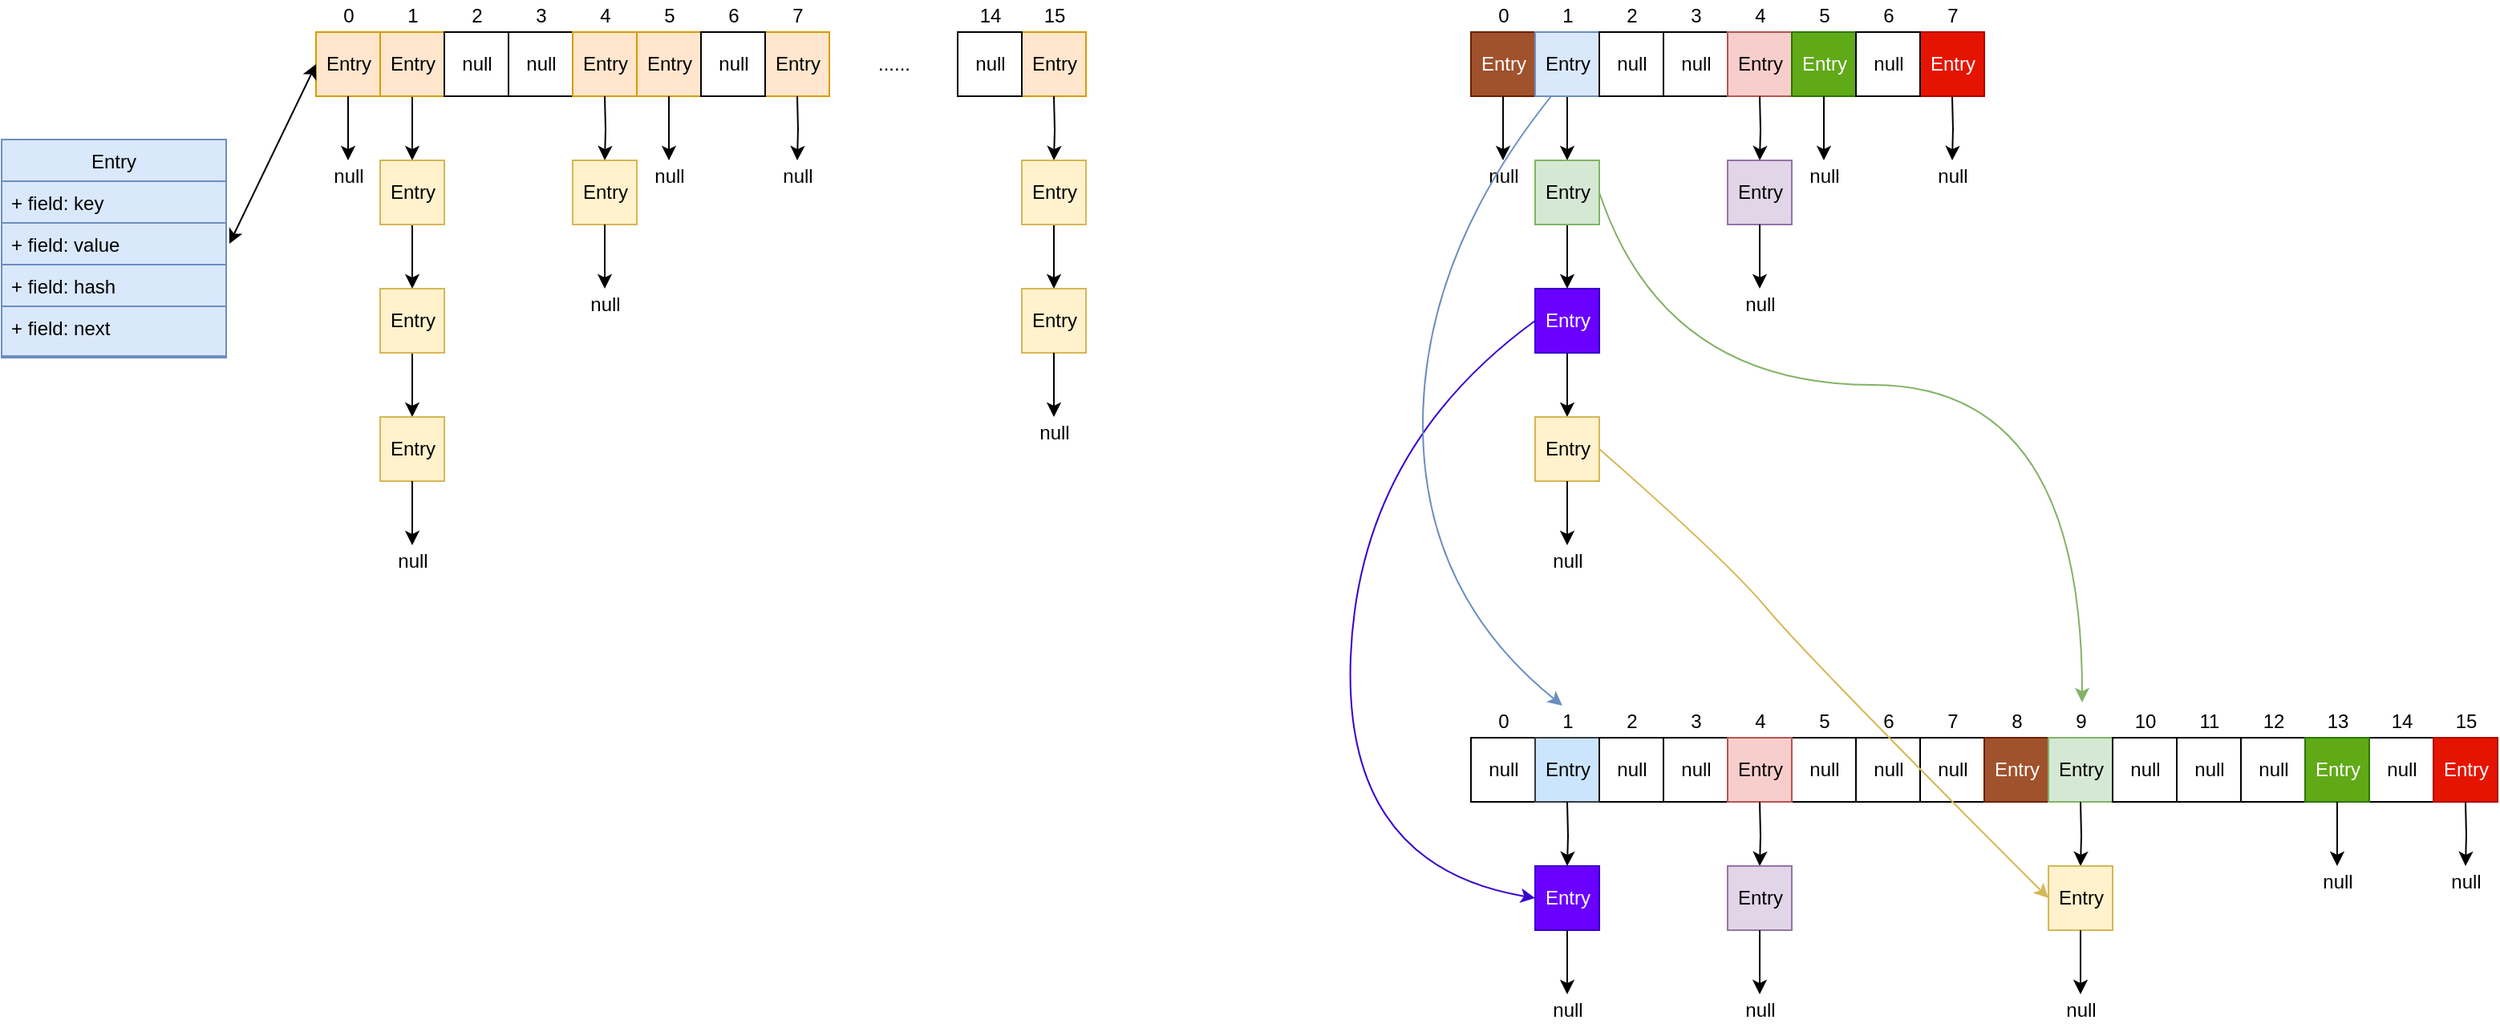 <mxfile version="12.6.6" type="github">
  <diagram id="ZE1dcEC-oXQNiClBX9GM" name="Page-1">
    <mxGraphModel dx="1298" dy="834" grid="0" gridSize="10" guides="1" tooltips="1" connect="1" arrows="1" fold="1" page="1" pageScale="1" pageWidth="4681" pageHeight="3300" math="0" shadow="0">
      <root>
        <mxCell id="0"/>
        <mxCell id="1" parent="0"/>
        <mxCell id="zfvz7pKc-0p7qrI4NE3v-2" value="Entry" style="html=1;fillColor=#ffe6cc;strokeColor=#d79b00;" parent="1" vertex="1">
          <mxGeometry x="400" y="200" width="40" height="40" as="geometry"/>
        </mxCell>
        <mxCell id="zfvz7pKc-0p7qrI4NE3v-28" value="" style="edgeStyle=orthogonalEdgeStyle;rounded=0;orthogonalLoop=1;jettySize=auto;html=1;" parent="1" source="zfvz7pKc-0p7qrI4NE3v-10" target="zfvz7pKc-0p7qrI4NE3v-27" edge="1">
          <mxGeometry relative="1" as="geometry"/>
        </mxCell>
        <mxCell id="zfvz7pKc-0p7qrI4NE3v-10" value="Entry" style="html=1;fillColor=#ffe6cc;strokeColor=#d79b00;" parent="1" vertex="1">
          <mxGeometry x="440" y="200" width="40" height="40" as="geometry"/>
        </mxCell>
        <mxCell id="zfvz7pKc-0p7qrI4NE3v-11" value="null" style="html=1;fillColor=none;" parent="1" vertex="1">
          <mxGeometry x="480" y="200" width="40" height="40" as="geometry"/>
        </mxCell>
        <mxCell id="zfvz7pKc-0p7qrI4NE3v-12" value="null" style="html=1;fillColor=none;" parent="1" vertex="1">
          <mxGeometry x="520" y="200" width="40" height="40" as="geometry"/>
        </mxCell>
        <mxCell id="zfvz7pKc-0p7qrI4NE3v-13" value="Entry" style="html=1;fillColor=#ffe6cc;strokeColor=#d79b00;" parent="1" vertex="1">
          <mxGeometry x="560" y="200" width="40" height="40" as="geometry"/>
        </mxCell>
        <mxCell id="zfvz7pKc-0p7qrI4NE3v-14" value="Entry" style="html=1;fillColor=#ffe6cc;strokeColor=#d79b00;" parent="1" vertex="1">
          <mxGeometry x="600" y="200" width="40" height="40" as="geometry"/>
        </mxCell>
        <mxCell id="zfvz7pKc-0p7qrI4NE3v-15" value="Entry" style="html=1;fillColor=#ffe6cc;strokeColor=#d79b00;" parent="1" vertex="1">
          <mxGeometry x="680" y="200" width="40" height="40" as="geometry"/>
        </mxCell>
        <mxCell id="zfvz7pKc-0p7qrI4NE3v-16" value="null" style="html=1;fillColor=none;" parent="1" vertex="1">
          <mxGeometry x="640" y="200" width="40" height="40" as="geometry"/>
        </mxCell>
        <mxCell id="zfvz7pKc-0p7qrI4NE3v-17" value="0" style="text;html=1;align=center;verticalAlign=middle;resizable=0;points=[];autosize=1;" parent="1" vertex="1">
          <mxGeometry x="410" y="180" width="20" height="20" as="geometry"/>
        </mxCell>
        <mxCell id="zfvz7pKc-0p7qrI4NE3v-18" value="1" style="text;html=1;align=center;verticalAlign=middle;resizable=0;points=[];autosize=1;" parent="1" vertex="1">
          <mxGeometry x="450" y="180" width="20" height="20" as="geometry"/>
        </mxCell>
        <mxCell id="zfvz7pKc-0p7qrI4NE3v-19" value="2" style="text;html=1;align=center;verticalAlign=middle;resizable=0;points=[];autosize=1;" parent="1" vertex="1">
          <mxGeometry x="490" y="180" width="20" height="20" as="geometry"/>
        </mxCell>
        <mxCell id="zfvz7pKc-0p7qrI4NE3v-20" value="3" style="text;html=1;align=center;verticalAlign=middle;resizable=0;points=[];autosize=1;" parent="1" vertex="1">
          <mxGeometry x="530" y="180" width="20" height="20" as="geometry"/>
        </mxCell>
        <mxCell id="zfvz7pKc-0p7qrI4NE3v-21" value="4" style="text;html=1;align=center;verticalAlign=middle;resizable=0;points=[];autosize=1;" parent="1" vertex="1">
          <mxGeometry x="570" y="180" width="20" height="20" as="geometry"/>
        </mxCell>
        <mxCell id="zfvz7pKc-0p7qrI4NE3v-22" value="5" style="text;html=1;align=center;verticalAlign=middle;resizable=0;points=[];autosize=1;" parent="1" vertex="1">
          <mxGeometry x="610" y="180" width="20" height="20" as="geometry"/>
        </mxCell>
        <mxCell id="zfvz7pKc-0p7qrI4NE3v-23" value="6" style="text;html=1;align=center;verticalAlign=middle;resizable=0;points=[];autosize=1;" parent="1" vertex="1">
          <mxGeometry x="650" y="180" width="20" height="20" as="geometry"/>
        </mxCell>
        <mxCell id="zfvz7pKc-0p7qrI4NE3v-24" value="7" style="text;html=1;align=center;verticalAlign=middle;resizable=0;points=[];autosize=1;" parent="1" vertex="1">
          <mxGeometry x="690" y="180" width="20" height="20" as="geometry"/>
        </mxCell>
        <mxCell id="zfvz7pKc-0p7qrI4NE3v-30" value="" style="edgeStyle=orthogonalEdgeStyle;rounded=0;orthogonalLoop=1;jettySize=auto;html=1;" parent="1" source="zfvz7pKc-0p7qrI4NE3v-27" target="zfvz7pKc-0p7qrI4NE3v-29" edge="1">
          <mxGeometry relative="1" as="geometry"/>
        </mxCell>
        <mxCell id="zfvz7pKc-0p7qrI4NE3v-27" value="Entry" style="html=1;fillColor=#fff2cc;strokeColor=#d6b656;" parent="1" vertex="1">
          <mxGeometry x="440" y="280" width="40" height="40" as="geometry"/>
        </mxCell>
        <mxCell id="zfvz7pKc-0p7qrI4NE3v-32" value="" style="edgeStyle=orthogonalEdgeStyle;rounded=0;orthogonalLoop=1;jettySize=auto;html=1;" parent="1" source="zfvz7pKc-0p7qrI4NE3v-29" target="zfvz7pKc-0p7qrI4NE3v-31" edge="1">
          <mxGeometry relative="1" as="geometry"/>
        </mxCell>
        <mxCell id="zfvz7pKc-0p7qrI4NE3v-29" value="Entry" style="html=1;fillColor=#fff2cc;strokeColor=#d6b656;" parent="1" vertex="1">
          <mxGeometry x="440" y="360" width="40" height="40" as="geometry"/>
        </mxCell>
        <mxCell id="zfvz7pKc-0p7qrI4NE3v-31" value="Entry" style="html=1;fillColor=#fff2cc;strokeColor=#d6b656;" parent="1" vertex="1">
          <mxGeometry x="440" y="440" width="40" height="40" as="geometry"/>
        </mxCell>
        <mxCell id="zfvz7pKc-0p7qrI4NE3v-33" value="null" style="text;html=1;align=center;verticalAlign=middle;resizable=0;points=[];autosize=1;" parent="1" vertex="1">
          <mxGeometry x="445" y="520" width="30" height="20" as="geometry"/>
        </mxCell>
        <mxCell id="zfvz7pKc-0p7qrI4NE3v-37" value="" style="endArrow=classic;html=1;exitX=0.5;exitY=1;exitDx=0;exitDy=0;" parent="1" source="zfvz7pKc-0p7qrI4NE3v-31" target="zfvz7pKc-0p7qrI4NE3v-33" edge="1">
          <mxGeometry width="50" height="50" relative="1" as="geometry">
            <mxPoint x="200" y="610" as="sourcePoint"/>
            <mxPoint x="250" y="560" as="targetPoint"/>
          </mxGeometry>
        </mxCell>
        <mxCell id="zfvz7pKc-0p7qrI4NE3v-38" value="" style="edgeStyle=orthogonalEdgeStyle;rounded=0;orthogonalLoop=1;jettySize=auto;html=1;" parent="1" target="zfvz7pKc-0p7qrI4NE3v-39" edge="1">
          <mxGeometry relative="1" as="geometry">
            <mxPoint x="580" y="240" as="sourcePoint"/>
          </mxGeometry>
        </mxCell>
        <mxCell id="zfvz7pKc-0p7qrI4NE3v-39" value="Entry" style="html=1;fillColor=#fff2cc;strokeColor=#d6b656;" parent="1" vertex="1">
          <mxGeometry x="560" y="280" width="40" height="40" as="geometry"/>
        </mxCell>
        <mxCell id="zfvz7pKc-0p7qrI4NE3v-40" value="null" style="text;html=1;align=center;verticalAlign=middle;resizable=0;points=[];autosize=1;" parent="1" vertex="1">
          <mxGeometry x="565" y="360" width="30" height="20" as="geometry"/>
        </mxCell>
        <mxCell id="zfvz7pKc-0p7qrI4NE3v-41" value="" style="endArrow=classic;html=1;exitX=0.5;exitY=1;exitDx=0;exitDy=0;" parent="1" source="zfvz7pKc-0p7qrI4NE3v-39" target="zfvz7pKc-0p7qrI4NE3v-40" edge="1">
          <mxGeometry width="50" height="50" relative="1" as="geometry">
            <mxPoint x="320" y="450" as="sourcePoint"/>
            <mxPoint x="370" y="400" as="targetPoint"/>
          </mxGeometry>
        </mxCell>
        <mxCell id="zfvz7pKc-0p7qrI4NE3v-42" value="" style="edgeStyle=orthogonalEdgeStyle;rounded=0;orthogonalLoop=1;jettySize=auto;html=1;" parent="1" edge="1">
          <mxGeometry relative="1" as="geometry">
            <mxPoint x="700" y="240" as="sourcePoint"/>
            <mxPoint x="700" y="280" as="targetPoint"/>
          </mxGeometry>
        </mxCell>
        <mxCell id="zfvz7pKc-0p7qrI4NE3v-44" value="null" style="text;html=1;align=center;verticalAlign=middle;resizable=0;points=[];autosize=1;" parent="1" vertex="1">
          <mxGeometry x="685" y="280" width="30" height="20" as="geometry"/>
        </mxCell>
        <mxCell id="zfvz7pKc-0p7qrI4NE3v-46" value="null" style="text;html=1;align=center;verticalAlign=middle;resizable=0;points=[];autosize=1;" parent="1" vertex="1">
          <mxGeometry x="605" y="280" width="30" height="20" as="geometry"/>
        </mxCell>
        <mxCell id="zfvz7pKc-0p7qrI4NE3v-47" value="" style="endArrow=classic;html=1;exitX=0.5;exitY=1;exitDx=0;exitDy=0;" parent="1" target="zfvz7pKc-0p7qrI4NE3v-46" edge="1">
          <mxGeometry width="50" height="50" relative="1" as="geometry">
            <mxPoint x="620" y="240" as="sourcePoint"/>
            <mxPoint x="410" y="320" as="targetPoint"/>
          </mxGeometry>
        </mxCell>
        <mxCell id="zfvz7pKc-0p7qrI4NE3v-48" value="null" style="text;html=1;align=center;verticalAlign=middle;resizable=0;points=[];autosize=1;" parent="1" vertex="1">
          <mxGeometry x="405" y="280" width="30" height="20" as="geometry"/>
        </mxCell>
        <mxCell id="zfvz7pKc-0p7qrI4NE3v-49" value="" style="endArrow=classic;html=1;exitX=0.5;exitY=1;exitDx=0;exitDy=0;" parent="1" target="zfvz7pKc-0p7qrI4NE3v-48" edge="1">
          <mxGeometry width="50" height="50" relative="1" as="geometry">
            <mxPoint x="420" y="240" as="sourcePoint"/>
            <mxPoint x="210" y="320" as="targetPoint"/>
          </mxGeometry>
        </mxCell>
        <mxCell id="zfvz7pKc-0p7qrI4NE3v-51" value="Entry" style="html=1;fillColor=#ffe6cc;strokeColor=#d79b00;" parent="1" vertex="1">
          <mxGeometry x="840" y="200" width="40" height="40" as="geometry"/>
        </mxCell>
        <mxCell id="zfvz7pKc-0p7qrI4NE3v-52" value="null" style="html=1;fillColor=none;" parent="1" vertex="1">
          <mxGeometry x="800" y="200" width="40" height="40" as="geometry"/>
        </mxCell>
        <mxCell id="zfvz7pKc-0p7qrI4NE3v-53" value="14" style="text;html=1;align=center;verticalAlign=middle;resizable=0;points=[];autosize=1;" parent="1" vertex="1">
          <mxGeometry x="805" y="180" width="30" height="20" as="geometry"/>
        </mxCell>
        <mxCell id="zfvz7pKc-0p7qrI4NE3v-54" value="15" style="text;html=1;align=center;verticalAlign=middle;resizable=0;points=[];autosize=1;" parent="1" vertex="1">
          <mxGeometry x="845" y="180" width="30" height="20" as="geometry"/>
        </mxCell>
        <mxCell id="zfvz7pKc-0p7qrI4NE3v-55" value="" style="edgeStyle=orthogonalEdgeStyle;rounded=0;orthogonalLoop=1;jettySize=auto;html=1;" parent="1" target="zfvz7pKc-0p7qrI4NE3v-56" edge="1">
          <mxGeometry relative="1" as="geometry">
            <mxPoint x="860" y="240" as="sourcePoint"/>
          </mxGeometry>
        </mxCell>
        <mxCell id="zfvz7pKc-0p7qrI4NE3v-56" value="Entry" style="html=1;fillColor=none;" parent="1" vertex="1">
          <mxGeometry x="840" y="280" width="40" height="40" as="geometry"/>
        </mxCell>
        <mxCell id="zfvz7pKc-0p7qrI4NE3v-58" value="" style="endArrow=classic;html=1;exitX=0.5;exitY=1;exitDx=0;exitDy=0;" parent="1" source="zfvz7pKc-0p7qrI4NE3v-56" edge="1">
          <mxGeometry width="50" height="50" relative="1" as="geometry">
            <mxPoint x="600" y="450" as="sourcePoint"/>
            <mxPoint x="860" y="360" as="targetPoint"/>
          </mxGeometry>
        </mxCell>
        <mxCell id="zfvz7pKc-0p7qrI4NE3v-59" value="Entry" style="html=1;fillColor=#fff2cc;strokeColor=#d6b656;" parent="1" vertex="1">
          <mxGeometry x="840" y="280" width="40" height="40" as="geometry"/>
        </mxCell>
        <mxCell id="zfvz7pKc-0p7qrI4NE3v-60" value="......" style="text;html=1;align=center;verticalAlign=middle;resizable=0;points=[];autosize=1;" parent="1" vertex="1">
          <mxGeometry x="740" y="210" width="40" height="20" as="geometry"/>
        </mxCell>
        <mxCell id="zfvz7pKc-0p7qrI4NE3v-61" value="Entry" style="html=1;fillColor=#fff2cc;strokeColor=#d6b656;" parent="1" vertex="1">
          <mxGeometry x="840" y="360" width="40" height="40" as="geometry"/>
        </mxCell>
        <mxCell id="zfvz7pKc-0p7qrI4NE3v-62" value="null" style="text;html=1;align=center;verticalAlign=middle;resizable=0;points=[];autosize=1;" parent="1" vertex="1">
          <mxGeometry x="845" y="440" width="30" height="20" as="geometry"/>
        </mxCell>
        <mxCell id="zfvz7pKc-0p7qrI4NE3v-63" value="" style="endArrow=classic;html=1;exitX=0.5;exitY=1;exitDx=0;exitDy=0;" parent="1" target="zfvz7pKc-0p7qrI4NE3v-62" edge="1">
          <mxGeometry width="50" height="50" relative="1" as="geometry">
            <mxPoint x="860" y="400" as="sourcePoint"/>
            <mxPoint x="650" y="480" as="targetPoint"/>
          </mxGeometry>
        </mxCell>
        <mxCell id="zfvz7pKc-0p7qrI4NE3v-64" value="" style="endArrow=classic;startArrow=classic;html=1;exitX=0;exitY=0.5;exitDx=0;exitDy=0;" parent="1" source="zfvz7pKc-0p7qrI4NE3v-2" edge="1">
          <mxGeometry width="50" height="50" relative="1" as="geometry">
            <mxPoint x="397" y="245" as="sourcePoint"/>
            <mxPoint x="346" y="332" as="targetPoint"/>
          </mxGeometry>
        </mxCell>
        <mxCell id="zfvz7pKc-0p7qrI4NE3v-65" value="Entry" style="swimlane;fontStyle=0;childLayout=stackLayout;horizontal=1;startSize=26;fillColor=#dae8fc;horizontalStack=0;resizeParent=1;resizeParentMax=0;resizeLast=0;collapsible=1;marginBottom=0;strokeColor=#6c8ebf;" parent="1" vertex="1">
          <mxGeometry x="204" y="267" width="140" height="104" as="geometry"/>
        </mxCell>
        <mxCell id="zfvz7pKc-0p7qrI4NE3v-66" value="+ field: key" style="text;strokeColor=#6c8ebf;fillColor=#dae8fc;align=left;verticalAlign=top;spacingLeft=4;spacingRight=4;overflow=hidden;rotatable=0;points=[[0,0.5],[1,0.5]];portConstraint=eastwest;" parent="zfvz7pKc-0p7qrI4NE3v-65" vertex="1">
          <mxGeometry y="26" width="140" height="26" as="geometry"/>
        </mxCell>
        <mxCell id="zfvz7pKc-0p7qrI4NE3v-67" value="+ field: value" style="text;strokeColor=#6c8ebf;fillColor=#dae8fc;align=left;verticalAlign=top;spacingLeft=4;spacingRight=4;overflow=hidden;rotatable=0;points=[[0,0.5],[1,0.5]];portConstraint=eastwest;" parent="zfvz7pKc-0p7qrI4NE3v-65" vertex="1">
          <mxGeometry y="52" width="140" height="26" as="geometry"/>
        </mxCell>
        <mxCell id="zfvz7pKc-0p7qrI4NE3v-68" value="+ field: hash" style="text;strokeColor=#6c8ebf;fillColor=#dae8fc;align=left;verticalAlign=top;spacingLeft=4;spacingRight=4;overflow=hidden;rotatable=0;points=[[0,0.5],[1,0.5]];portConstraint=eastwest;" parent="zfvz7pKc-0p7qrI4NE3v-65" vertex="1">
          <mxGeometry y="78" width="140" height="26" as="geometry"/>
        </mxCell>
        <mxCell id="zfvz7pKc-0p7qrI4NE3v-76" value="" style="verticalLabelPosition=bottom;verticalAlign=top;html=1;shape=mxgraph.basic.rect;fillColor2=none;strokeWidth=1;size=20;indent=5;fillColor=#dae8fc;strokeColor=#6c8ebf;" parent="1" vertex="1">
          <mxGeometry x="204" y="371" width="140" height="32" as="geometry"/>
        </mxCell>
        <mxCell id="zfvz7pKc-0p7qrI4NE3v-77" value="+ field: next" style="text;strokeColor=#6c8ebf;fillColor=#dae8fc;align=left;verticalAlign=top;spacingLeft=4;spacingRight=4;overflow=hidden;rotatable=0;points=[[0,0.5],[1,0.5]];portConstraint=eastwest;" parent="1" vertex="1">
          <mxGeometry x="204" y="371" width="140" height="31" as="geometry"/>
        </mxCell>
        <mxCell id="7iUMzvw5YbFCjOhlDMow-22" value="Entry" style="html=1;fillColor=#a0522d;strokeColor=#6D1F00;fontColor=#ffffff;" vertex="1" parent="1">
          <mxGeometry x="1120" y="200" width="40" height="40" as="geometry"/>
        </mxCell>
        <mxCell id="7iUMzvw5YbFCjOhlDMow-23" value="" style="edgeStyle=orthogonalEdgeStyle;rounded=0;orthogonalLoop=1;jettySize=auto;html=1;" edge="1" parent="1" source="7iUMzvw5YbFCjOhlDMow-24" target="7iUMzvw5YbFCjOhlDMow-40">
          <mxGeometry relative="1" as="geometry"/>
        </mxCell>
        <mxCell id="7iUMzvw5YbFCjOhlDMow-24" value="Entry" style="html=1;fillColor=#dae8fc;strokeColor=#6c8ebf;" vertex="1" parent="1">
          <mxGeometry x="1160" y="200" width="40" height="40" as="geometry"/>
        </mxCell>
        <mxCell id="7iUMzvw5YbFCjOhlDMow-25" value="null" style="html=1;fillColor=none;" vertex="1" parent="1">
          <mxGeometry x="1200" y="200" width="40" height="40" as="geometry"/>
        </mxCell>
        <mxCell id="7iUMzvw5YbFCjOhlDMow-26" value="null" style="html=1;fillColor=none;" vertex="1" parent="1">
          <mxGeometry x="1240" y="200" width="40" height="40" as="geometry"/>
        </mxCell>
        <mxCell id="7iUMzvw5YbFCjOhlDMow-27" value="Entry" style="html=1;fillColor=#f8cecc;strokeColor=#b85450;" vertex="1" parent="1">
          <mxGeometry x="1280" y="200" width="40" height="40" as="geometry"/>
        </mxCell>
        <mxCell id="7iUMzvw5YbFCjOhlDMow-28" value="Entry" style="html=1;fillColor=#60a917;strokeColor=#2D7600;fontColor=#ffffff;" vertex="1" parent="1">
          <mxGeometry x="1320" y="200" width="40" height="40" as="geometry"/>
        </mxCell>
        <mxCell id="7iUMzvw5YbFCjOhlDMow-29" value="Entry" style="html=1;fillColor=#e51400;strokeColor=#B20000;fontColor=#ffffff;" vertex="1" parent="1">
          <mxGeometry x="1400" y="200" width="40" height="40" as="geometry"/>
        </mxCell>
        <mxCell id="7iUMzvw5YbFCjOhlDMow-30" value="null" style="html=1;fillColor=none;" vertex="1" parent="1">
          <mxGeometry x="1360" y="200" width="40" height="40" as="geometry"/>
        </mxCell>
        <mxCell id="7iUMzvw5YbFCjOhlDMow-31" value="0" style="text;html=1;align=center;verticalAlign=middle;resizable=0;points=[];autosize=1;" vertex="1" parent="1">
          <mxGeometry x="1130" y="180" width="20" height="20" as="geometry"/>
        </mxCell>
        <mxCell id="7iUMzvw5YbFCjOhlDMow-32" value="1" style="text;html=1;align=center;verticalAlign=middle;resizable=0;points=[];autosize=1;" vertex="1" parent="1">
          <mxGeometry x="1170" y="180" width="20" height="20" as="geometry"/>
        </mxCell>
        <mxCell id="7iUMzvw5YbFCjOhlDMow-33" value="2" style="text;html=1;align=center;verticalAlign=middle;resizable=0;points=[];autosize=1;" vertex="1" parent="1">
          <mxGeometry x="1210" y="180" width="20" height="20" as="geometry"/>
        </mxCell>
        <mxCell id="7iUMzvw5YbFCjOhlDMow-34" value="3" style="text;html=1;align=center;verticalAlign=middle;resizable=0;points=[];autosize=1;" vertex="1" parent="1">
          <mxGeometry x="1250" y="180" width="20" height="20" as="geometry"/>
        </mxCell>
        <mxCell id="7iUMzvw5YbFCjOhlDMow-35" value="4" style="text;html=1;align=center;verticalAlign=middle;resizable=0;points=[];autosize=1;" vertex="1" parent="1">
          <mxGeometry x="1290" y="180" width="20" height="20" as="geometry"/>
        </mxCell>
        <mxCell id="7iUMzvw5YbFCjOhlDMow-36" value="5" style="text;html=1;align=center;verticalAlign=middle;resizable=0;points=[];autosize=1;" vertex="1" parent="1">
          <mxGeometry x="1330" y="180" width="20" height="20" as="geometry"/>
        </mxCell>
        <mxCell id="7iUMzvw5YbFCjOhlDMow-37" value="6" style="text;html=1;align=center;verticalAlign=middle;resizable=0;points=[];autosize=1;" vertex="1" parent="1">
          <mxGeometry x="1370" y="180" width="20" height="20" as="geometry"/>
        </mxCell>
        <mxCell id="7iUMzvw5YbFCjOhlDMow-38" value="7" style="text;html=1;align=center;verticalAlign=middle;resizable=0;points=[];autosize=1;" vertex="1" parent="1">
          <mxGeometry x="1410" y="180" width="20" height="20" as="geometry"/>
        </mxCell>
        <mxCell id="7iUMzvw5YbFCjOhlDMow-39" value="" style="edgeStyle=orthogonalEdgeStyle;rounded=0;orthogonalLoop=1;jettySize=auto;html=1;" edge="1" parent="1" source="7iUMzvw5YbFCjOhlDMow-40" target="7iUMzvw5YbFCjOhlDMow-42">
          <mxGeometry relative="1" as="geometry"/>
        </mxCell>
        <mxCell id="7iUMzvw5YbFCjOhlDMow-40" value="Entry" style="html=1;fillColor=#d5e8d4;strokeColor=#82b366;" vertex="1" parent="1">
          <mxGeometry x="1160" y="280" width="40" height="40" as="geometry"/>
        </mxCell>
        <mxCell id="7iUMzvw5YbFCjOhlDMow-41" value="" style="edgeStyle=orthogonalEdgeStyle;rounded=0;orthogonalLoop=1;jettySize=auto;html=1;" edge="1" parent="1" source="7iUMzvw5YbFCjOhlDMow-42" target="7iUMzvw5YbFCjOhlDMow-43">
          <mxGeometry relative="1" as="geometry"/>
        </mxCell>
        <mxCell id="7iUMzvw5YbFCjOhlDMow-42" value="Entry" style="html=1;fillColor=#6a00ff;strokeColor=#3700CC;fontColor=#ffffff;" vertex="1" parent="1">
          <mxGeometry x="1160" y="360" width="40" height="40" as="geometry"/>
        </mxCell>
        <mxCell id="7iUMzvw5YbFCjOhlDMow-43" value="Entry" style="html=1;fillColor=#fff2cc;strokeColor=#d6b656;" vertex="1" parent="1">
          <mxGeometry x="1160" y="440" width="40" height="40" as="geometry"/>
        </mxCell>
        <mxCell id="7iUMzvw5YbFCjOhlDMow-44" value="null" style="text;html=1;align=center;verticalAlign=middle;resizable=0;points=[];autosize=1;" vertex="1" parent="1">
          <mxGeometry x="1165" y="520" width="30" height="20" as="geometry"/>
        </mxCell>
        <mxCell id="7iUMzvw5YbFCjOhlDMow-45" value="" style="endArrow=classic;html=1;exitX=0.5;exitY=1;exitDx=0;exitDy=0;" edge="1" parent="1" source="7iUMzvw5YbFCjOhlDMow-43" target="7iUMzvw5YbFCjOhlDMow-44">
          <mxGeometry width="50" height="50" relative="1" as="geometry">
            <mxPoint x="920" y="610" as="sourcePoint"/>
            <mxPoint x="970" y="560" as="targetPoint"/>
          </mxGeometry>
        </mxCell>
        <mxCell id="7iUMzvw5YbFCjOhlDMow-46" value="" style="edgeStyle=orthogonalEdgeStyle;rounded=0;orthogonalLoop=1;jettySize=auto;html=1;" edge="1" parent="1" target="7iUMzvw5YbFCjOhlDMow-47">
          <mxGeometry relative="1" as="geometry">
            <mxPoint x="1300" y="240" as="sourcePoint"/>
          </mxGeometry>
        </mxCell>
        <mxCell id="7iUMzvw5YbFCjOhlDMow-47" value="Entry" style="html=1;fillColor=#e1d5e7;strokeColor=#9673a6;" vertex="1" parent="1">
          <mxGeometry x="1280" y="280" width="40" height="40" as="geometry"/>
        </mxCell>
        <mxCell id="7iUMzvw5YbFCjOhlDMow-48" value="null" style="text;html=1;align=center;verticalAlign=middle;resizable=0;points=[];autosize=1;" vertex="1" parent="1">
          <mxGeometry x="1285" y="360" width="30" height="20" as="geometry"/>
        </mxCell>
        <mxCell id="7iUMzvw5YbFCjOhlDMow-49" value="" style="endArrow=classic;html=1;exitX=0.5;exitY=1;exitDx=0;exitDy=0;" edge="1" parent="1" source="7iUMzvw5YbFCjOhlDMow-47" target="7iUMzvw5YbFCjOhlDMow-48">
          <mxGeometry width="50" height="50" relative="1" as="geometry">
            <mxPoint x="1040" y="450" as="sourcePoint"/>
            <mxPoint x="1090" y="400" as="targetPoint"/>
          </mxGeometry>
        </mxCell>
        <mxCell id="7iUMzvw5YbFCjOhlDMow-52" value="null" style="text;html=1;align=center;verticalAlign=middle;resizable=0;points=[];autosize=1;" vertex="1" parent="1">
          <mxGeometry x="1325" y="280" width="30" height="20" as="geometry"/>
        </mxCell>
        <mxCell id="7iUMzvw5YbFCjOhlDMow-53" value="" style="endArrow=classic;html=1;exitX=0.5;exitY=1;exitDx=0;exitDy=0;" edge="1" parent="1" target="7iUMzvw5YbFCjOhlDMow-52">
          <mxGeometry width="50" height="50" relative="1" as="geometry">
            <mxPoint x="1340" y="240" as="sourcePoint"/>
            <mxPoint x="1130" y="320" as="targetPoint"/>
          </mxGeometry>
        </mxCell>
        <mxCell id="7iUMzvw5YbFCjOhlDMow-54" value="null" style="text;html=1;align=center;verticalAlign=middle;resizable=0;points=[];autosize=1;" vertex="1" parent="1">
          <mxGeometry x="1125" y="280" width="30" height="20" as="geometry"/>
        </mxCell>
        <mxCell id="7iUMzvw5YbFCjOhlDMow-55" value="" style="endArrow=classic;html=1;exitX=0.5;exitY=1;exitDx=0;exitDy=0;" edge="1" parent="1" target="7iUMzvw5YbFCjOhlDMow-54">
          <mxGeometry width="50" height="50" relative="1" as="geometry">
            <mxPoint x="1140" y="240" as="sourcePoint"/>
            <mxPoint x="930" y="320" as="targetPoint"/>
          </mxGeometry>
        </mxCell>
        <mxCell id="7iUMzvw5YbFCjOhlDMow-75" value="" style="edgeStyle=orthogonalEdgeStyle;rounded=0;orthogonalLoop=1;jettySize=auto;html=1;" edge="1" parent="1">
          <mxGeometry relative="1" as="geometry">
            <mxPoint x="1420" y="240" as="sourcePoint"/>
            <mxPoint x="1420" y="280" as="targetPoint"/>
          </mxGeometry>
        </mxCell>
        <mxCell id="7iUMzvw5YbFCjOhlDMow-82" value="null" style="html=1;" vertex="1" parent="1">
          <mxGeometry x="1120" y="640" width="40" height="40" as="geometry"/>
        </mxCell>
        <mxCell id="7iUMzvw5YbFCjOhlDMow-83" value="Entry" style="html=1;fillColor=#cce5ff;strokeColor=#36393d;" vertex="1" parent="1">
          <mxGeometry x="1160" y="640" width="40" height="40" as="geometry"/>
        </mxCell>
        <mxCell id="7iUMzvw5YbFCjOhlDMow-84" value="null" style="html=1;fillColor=none;" vertex="1" parent="1">
          <mxGeometry x="1200" y="640" width="40" height="40" as="geometry"/>
        </mxCell>
        <mxCell id="7iUMzvw5YbFCjOhlDMow-85" value="null" style="html=1;fillColor=none;" vertex="1" parent="1">
          <mxGeometry x="1240" y="640" width="40" height="40" as="geometry"/>
        </mxCell>
        <mxCell id="7iUMzvw5YbFCjOhlDMow-87" value="null" style="html=1;" vertex="1" parent="1">
          <mxGeometry x="1320" y="640" width="40" height="40" as="geometry"/>
        </mxCell>
        <mxCell id="7iUMzvw5YbFCjOhlDMow-88" value="null" style="html=1;" vertex="1" parent="1">
          <mxGeometry x="1400" y="640" width="40" height="40" as="geometry"/>
        </mxCell>
        <mxCell id="7iUMzvw5YbFCjOhlDMow-89" value="null" style="html=1;fillColor=none;" vertex="1" parent="1">
          <mxGeometry x="1360" y="640" width="40" height="40" as="geometry"/>
        </mxCell>
        <mxCell id="7iUMzvw5YbFCjOhlDMow-90" value="0" style="text;html=1;align=center;verticalAlign=middle;resizable=0;points=[];autosize=1;" vertex="1" parent="1">
          <mxGeometry x="1130" y="620" width="20" height="20" as="geometry"/>
        </mxCell>
        <mxCell id="7iUMzvw5YbFCjOhlDMow-91" value="1" style="text;html=1;align=center;verticalAlign=middle;resizable=0;points=[];autosize=1;" vertex="1" parent="1">
          <mxGeometry x="1170" y="620" width="20" height="20" as="geometry"/>
        </mxCell>
        <mxCell id="7iUMzvw5YbFCjOhlDMow-92" value="2" style="text;html=1;align=center;verticalAlign=middle;resizable=0;points=[];autosize=1;" vertex="1" parent="1">
          <mxGeometry x="1210" y="620" width="20" height="20" as="geometry"/>
        </mxCell>
        <mxCell id="7iUMzvw5YbFCjOhlDMow-93" value="3" style="text;html=1;align=center;verticalAlign=middle;resizable=0;points=[];autosize=1;" vertex="1" parent="1">
          <mxGeometry x="1250" y="620" width="20" height="20" as="geometry"/>
        </mxCell>
        <mxCell id="7iUMzvw5YbFCjOhlDMow-94" value="4" style="text;html=1;align=center;verticalAlign=middle;resizable=0;points=[];autosize=1;" vertex="1" parent="1">
          <mxGeometry x="1290" y="620" width="20" height="20" as="geometry"/>
        </mxCell>
        <mxCell id="7iUMzvw5YbFCjOhlDMow-95" value="5" style="text;html=1;align=center;verticalAlign=middle;resizable=0;points=[];autosize=1;" vertex="1" parent="1">
          <mxGeometry x="1330" y="620" width="20" height="20" as="geometry"/>
        </mxCell>
        <mxCell id="7iUMzvw5YbFCjOhlDMow-96" value="6" style="text;html=1;align=center;verticalAlign=middle;resizable=0;points=[];autosize=1;" vertex="1" parent="1">
          <mxGeometry x="1370" y="620" width="20" height="20" as="geometry"/>
        </mxCell>
        <mxCell id="7iUMzvw5YbFCjOhlDMow-97" value="7" style="text;html=1;align=center;verticalAlign=middle;resizable=0;points=[];autosize=1;" vertex="1" parent="1">
          <mxGeometry x="1410" y="620" width="20" height="20" as="geometry"/>
        </mxCell>
        <mxCell id="7iUMzvw5YbFCjOhlDMow-98" value="Entry" style="html=1;fillColor=#a0522d;strokeColor=#6D1F00;fontColor=#ffffff;" vertex="1" parent="1">
          <mxGeometry x="1440" y="640" width="40" height="40" as="geometry"/>
        </mxCell>
        <mxCell id="7iUMzvw5YbFCjOhlDMow-99" value="Entry" style="html=1;fillColor=#d5e8d4;strokeColor=#82b366;" vertex="1" parent="1">
          <mxGeometry x="1480" y="640" width="40" height="40" as="geometry"/>
        </mxCell>
        <mxCell id="7iUMzvw5YbFCjOhlDMow-100" value="null" style="html=1;fillColor=none;" vertex="1" parent="1">
          <mxGeometry x="1520" y="640" width="40" height="40" as="geometry"/>
        </mxCell>
        <mxCell id="7iUMzvw5YbFCjOhlDMow-101" value="null" style="html=1;fillColor=none;" vertex="1" parent="1">
          <mxGeometry x="1560" y="640" width="40" height="40" as="geometry"/>
        </mxCell>
        <mxCell id="7iUMzvw5YbFCjOhlDMow-102" value="null" style="html=1;" vertex="1" parent="1">
          <mxGeometry x="1600" y="640" width="40" height="40" as="geometry"/>
        </mxCell>
        <mxCell id="7iUMzvw5YbFCjOhlDMow-103" value="Entry" style="html=1;" vertex="1" parent="1">
          <mxGeometry x="1640" y="640" width="40" height="40" as="geometry"/>
        </mxCell>
        <mxCell id="7iUMzvw5YbFCjOhlDMow-104" value="Entry" style="html=1;" vertex="1" parent="1">
          <mxGeometry x="1720" y="640" width="40" height="40" as="geometry"/>
        </mxCell>
        <mxCell id="7iUMzvw5YbFCjOhlDMow-105" value="null" style="html=1;fillColor=none;" vertex="1" parent="1">
          <mxGeometry x="1680" y="640" width="40" height="40" as="geometry"/>
        </mxCell>
        <mxCell id="7iUMzvw5YbFCjOhlDMow-106" value="8" style="text;html=1;align=center;verticalAlign=middle;resizable=0;points=[];autosize=1;" vertex="1" parent="1">
          <mxGeometry x="1450" y="620" width="20" height="20" as="geometry"/>
        </mxCell>
        <mxCell id="7iUMzvw5YbFCjOhlDMow-107" value="9" style="text;html=1;align=center;verticalAlign=middle;resizable=0;points=[];autosize=1;" vertex="1" parent="1">
          <mxGeometry x="1490" y="620" width="20" height="20" as="geometry"/>
        </mxCell>
        <mxCell id="7iUMzvw5YbFCjOhlDMow-108" value="10" style="text;html=1;align=center;verticalAlign=middle;resizable=0;points=[];autosize=1;" vertex="1" parent="1">
          <mxGeometry x="1525" y="620" width="30" height="20" as="geometry"/>
        </mxCell>
        <mxCell id="7iUMzvw5YbFCjOhlDMow-109" value="11" style="text;html=1;align=center;verticalAlign=middle;resizable=0;points=[];autosize=1;" vertex="1" parent="1">
          <mxGeometry x="1565" y="620" width="30" height="20" as="geometry"/>
        </mxCell>
        <mxCell id="7iUMzvw5YbFCjOhlDMow-110" value="12" style="text;html=1;align=center;verticalAlign=middle;resizable=0;points=[];autosize=1;" vertex="1" parent="1">
          <mxGeometry x="1605" y="620" width="30" height="20" as="geometry"/>
        </mxCell>
        <mxCell id="7iUMzvw5YbFCjOhlDMow-111" value="13" style="text;html=1;align=center;verticalAlign=middle;resizable=0;points=[];autosize=1;" vertex="1" parent="1">
          <mxGeometry x="1645" y="620" width="30" height="20" as="geometry"/>
        </mxCell>
        <mxCell id="7iUMzvw5YbFCjOhlDMow-112" value="14" style="text;html=1;align=center;verticalAlign=middle;resizable=0;points=[];autosize=1;" vertex="1" parent="1">
          <mxGeometry x="1685" y="620" width="30" height="20" as="geometry"/>
        </mxCell>
        <mxCell id="7iUMzvw5YbFCjOhlDMow-113" value="15" style="text;html=1;align=center;verticalAlign=middle;resizable=0;points=[];autosize=1;" vertex="1" parent="1">
          <mxGeometry x="1725" y="620" width="30" height="20" as="geometry"/>
        </mxCell>
        <mxCell id="7iUMzvw5YbFCjOhlDMow-121" value="null" style="text;html=1;align=center;verticalAlign=middle;resizable=0;points=[];autosize=1;" vertex="1" parent="1">
          <mxGeometry x="1405" y="280" width="30" height="20" as="geometry"/>
        </mxCell>
        <mxCell id="7iUMzvw5YbFCjOhlDMow-123" value="" style="edgeStyle=orthogonalEdgeStyle;rounded=0;orthogonalLoop=1;jettySize=auto;html=1;" edge="1" parent="1" target="7iUMzvw5YbFCjOhlDMow-124">
          <mxGeometry relative="1" as="geometry">
            <mxPoint x="1180" y="680" as="sourcePoint"/>
          </mxGeometry>
        </mxCell>
        <mxCell id="7iUMzvw5YbFCjOhlDMow-124" value="Entry" style="html=1;fillColor=#6a00ff;strokeColor=#3700CC;fontColor=#ffffff;" vertex="1" parent="1">
          <mxGeometry x="1160" y="720" width="40" height="40" as="geometry"/>
        </mxCell>
        <mxCell id="7iUMzvw5YbFCjOhlDMow-125" value="null" style="text;html=1;align=center;verticalAlign=middle;resizable=0;points=[];autosize=1;" vertex="1" parent="1">
          <mxGeometry x="1165" y="800" width="30" height="20" as="geometry"/>
        </mxCell>
        <mxCell id="7iUMzvw5YbFCjOhlDMow-126" value="" style="endArrow=classic;html=1;exitX=0.5;exitY=1;exitDx=0;exitDy=0;" edge="1" parent="1" target="7iUMzvw5YbFCjOhlDMow-125">
          <mxGeometry width="50" height="50" relative="1" as="geometry">
            <mxPoint x="1180" y="760" as="sourcePoint"/>
            <mxPoint x="970" y="840" as="targetPoint"/>
          </mxGeometry>
        </mxCell>
        <mxCell id="7iUMzvw5YbFCjOhlDMow-127" value="" style="edgeStyle=orthogonalEdgeStyle;rounded=0;orthogonalLoop=1;jettySize=auto;html=1;" edge="1" parent="1" target="7iUMzvw5YbFCjOhlDMow-128">
          <mxGeometry relative="1" as="geometry">
            <mxPoint x="1500" y="680" as="sourcePoint"/>
          </mxGeometry>
        </mxCell>
        <mxCell id="7iUMzvw5YbFCjOhlDMow-128" value="Entry" style="html=1;fillColor=#fff2cc;strokeColor=#d6b656;" vertex="1" parent="1">
          <mxGeometry x="1480" y="720" width="40" height="40" as="geometry"/>
        </mxCell>
        <mxCell id="7iUMzvw5YbFCjOhlDMow-129" value="null" style="text;html=1;align=center;verticalAlign=middle;resizable=0;points=[];autosize=1;" vertex="1" parent="1">
          <mxGeometry x="1485" y="800" width="30" height="20" as="geometry"/>
        </mxCell>
        <mxCell id="7iUMzvw5YbFCjOhlDMow-130" value="" style="endArrow=classic;html=1;exitX=0.5;exitY=1;exitDx=0;exitDy=0;" edge="1" parent="1" source="7iUMzvw5YbFCjOhlDMow-128" target="7iUMzvw5YbFCjOhlDMow-129">
          <mxGeometry width="50" height="50" relative="1" as="geometry">
            <mxPoint x="1240" y="890" as="sourcePoint"/>
            <mxPoint x="1290" y="840" as="targetPoint"/>
          </mxGeometry>
        </mxCell>
        <mxCell id="7iUMzvw5YbFCjOhlDMow-131" value="Entry" style="html=1;fillColor=#f8cecc;strokeColor=#b85450;" vertex="1" parent="1">
          <mxGeometry x="1280" y="640" width="40" height="40" as="geometry"/>
        </mxCell>
        <mxCell id="7iUMzvw5YbFCjOhlDMow-132" value="" style="edgeStyle=orthogonalEdgeStyle;rounded=0;orthogonalLoop=1;jettySize=auto;html=1;" edge="1" parent="1" target="7iUMzvw5YbFCjOhlDMow-133">
          <mxGeometry relative="1" as="geometry">
            <mxPoint x="1300" y="680" as="sourcePoint"/>
          </mxGeometry>
        </mxCell>
        <mxCell id="7iUMzvw5YbFCjOhlDMow-133" value="Entry" style="html=1;fillColor=#e1d5e7;strokeColor=#9673a6;" vertex="1" parent="1">
          <mxGeometry x="1280" y="720" width="40" height="40" as="geometry"/>
        </mxCell>
        <mxCell id="7iUMzvw5YbFCjOhlDMow-134" value="null" style="text;html=1;align=center;verticalAlign=middle;resizable=0;points=[];autosize=1;" vertex="1" parent="1">
          <mxGeometry x="1285" y="800" width="30" height="20" as="geometry"/>
        </mxCell>
        <mxCell id="7iUMzvw5YbFCjOhlDMow-135" value="" style="endArrow=classic;html=1;exitX=0.5;exitY=1;exitDx=0;exitDy=0;" edge="1" parent="1" source="7iUMzvw5YbFCjOhlDMow-133" target="7iUMzvw5YbFCjOhlDMow-134">
          <mxGeometry width="50" height="50" relative="1" as="geometry">
            <mxPoint x="1040" y="890" as="sourcePoint"/>
            <mxPoint x="1090" y="840" as="targetPoint"/>
          </mxGeometry>
        </mxCell>
        <mxCell id="7iUMzvw5YbFCjOhlDMow-136" value="Entry" style="html=1;fillColor=#60a917;strokeColor=#2D7600;fontColor=#ffffff;" vertex="1" parent="1">
          <mxGeometry x="1640" y="640" width="40" height="40" as="geometry"/>
        </mxCell>
        <mxCell id="7iUMzvw5YbFCjOhlDMow-140" value="null" style="text;html=1;align=center;verticalAlign=middle;resizable=0;points=[];autosize=1;" vertex="1" parent="1">
          <mxGeometry x="1645" y="720" width="30" height="20" as="geometry"/>
        </mxCell>
        <mxCell id="7iUMzvw5YbFCjOhlDMow-141" value="" style="endArrow=classic;html=1;exitX=0.5;exitY=1;exitDx=0;exitDy=0;" edge="1" parent="1" target="7iUMzvw5YbFCjOhlDMow-140">
          <mxGeometry width="50" height="50" relative="1" as="geometry">
            <mxPoint x="1660" y="680" as="sourcePoint"/>
            <mxPoint x="1450" y="760" as="targetPoint"/>
          </mxGeometry>
        </mxCell>
        <mxCell id="7iUMzvw5YbFCjOhlDMow-142" value="Entry" style="html=1;fillColor=#e51400;strokeColor=#B20000;fontColor=#ffffff;" vertex="1" parent="1">
          <mxGeometry x="1720" y="640" width="40" height="40" as="geometry"/>
        </mxCell>
        <mxCell id="7iUMzvw5YbFCjOhlDMow-143" value="" style="edgeStyle=orthogonalEdgeStyle;rounded=0;orthogonalLoop=1;jettySize=auto;html=1;" edge="1" parent="1">
          <mxGeometry relative="1" as="geometry">
            <mxPoint x="1740" y="680" as="sourcePoint"/>
            <mxPoint x="1740" y="720" as="targetPoint"/>
          </mxGeometry>
        </mxCell>
        <mxCell id="7iUMzvw5YbFCjOhlDMow-144" value="null" style="text;html=1;align=center;verticalAlign=middle;resizable=0;points=[];autosize=1;" vertex="1" parent="1">
          <mxGeometry x="1725" y="720" width="30" height="20" as="geometry"/>
        </mxCell>
        <mxCell id="7iUMzvw5YbFCjOhlDMow-148" value="" style="curved=1;endArrow=classic;html=1;entryX=0;entryY=0.5;entryDx=0;entryDy=0;exitX=0;exitY=0.5;exitDx=0;exitDy=0;fillColor=#6a00ff;strokeColor=#3700CC;" edge="1" parent="1" source="7iUMzvw5YbFCjOhlDMow-42" target="7iUMzvw5YbFCjOhlDMow-124">
          <mxGeometry width="50" height="50" relative="1" as="geometry">
            <mxPoint x="800" y="890" as="sourcePoint"/>
            <mxPoint x="850" y="840" as="targetPoint"/>
            <Array as="points">
              <mxPoint x="1050" y="460"/>
              <mxPoint x="1040" y="720"/>
            </Array>
          </mxGeometry>
        </mxCell>
        <mxCell id="7iUMzvw5YbFCjOhlDMow-149" value="" style="curved=1;endArrow=classic;html=1;entryX=0.35;entryY=0;entryDx=0;entryDy=0;exitX=0.25;exitY=1;exitDx=0;exitDy=0;entryPerimeter=0;fillColor=#dae8fc;strokeColor=#6c8ebf;" edge="1" parent="1" source="7iUMzvw5YbFCjOhlDMow-24" target="7iUMzvw5YbFCjOhlDMow-91">
          <mxGeometry width="50" height="50" relative="1" as="geometry">
            <mxPoint x="1170" y="390" as="sourcePoint"/>
            <mxPoint x="1170" y="750" as="targetPoint"/>
            <Array as="points">
              <mxPoint x="1090" y="340"/>
              <mxPoint x="1090" y="550"/>
            </Array>
          </mxGeometry>
        </mxCell>
        <mxCell id="7iUMzvw5YbFCjOhlDMow-150" value="" style="curved=1;endArrow=classic;html=1;exitX=1;exitY=0.5;exitDx=0;exitDy=0;entryX=0.55;entryY=-0.1;entryDx=0;entryDy=0;entryPerimeter=0;fillColor=#d5e8d4;strokeColor=#82b366;" edge="1" parent="1" source="7iUMzvw5YbFCjOhlDMow-40" target="7iUMzvw5YbFCjOhlDMow-107">
          <mxGeometry width="50" height="50" relative="1" as="geometry">
            <mxPoint x="800" y="890" as="sourcePoint"/>
            <mxPoint x="850" y="840" as="targetPoint"/>
            <Array as="points">
              <mxPoint x="1240" y="420"/>
              <mxPoint x="1501" y="420"/>
            </Array>
          </mxGeometry>
        </mxCell>
        <mxCell id="7iUMzvw5YbFCjOhlDMow-151" value="" style="curved=1;endArrow=classic;html=1;entryX=0;entryY=0.5;entryDx=0;entryDy=0;exitX=1;exitY=0.5;exitDx=0;exitDy=0;fillColor=#fff2cc;strokeColor=#d6b656;" edge="1" parent="1" source="7iUMzvw5YbFCjOhlDMow-43" target="7iUMzvw5YbFCjOhlDMow-128">
          <mxGeometry width="50" height="50" relative="1" as="geometry">
            <mxPoint x="800" y="890" as="sourcePoint"/>
            <mxPoint x="850" y="840" as="targetPoint"/>
            <Array as="points">
              <mxPoint x="1280" y="530"/>
              <mxPoint x="1330" y="590"/>
            </Array>
          </mxGeometry>
        </mxCell>
      </root>
    </mxGraphModel>
  </diagram>
</mxfile>
